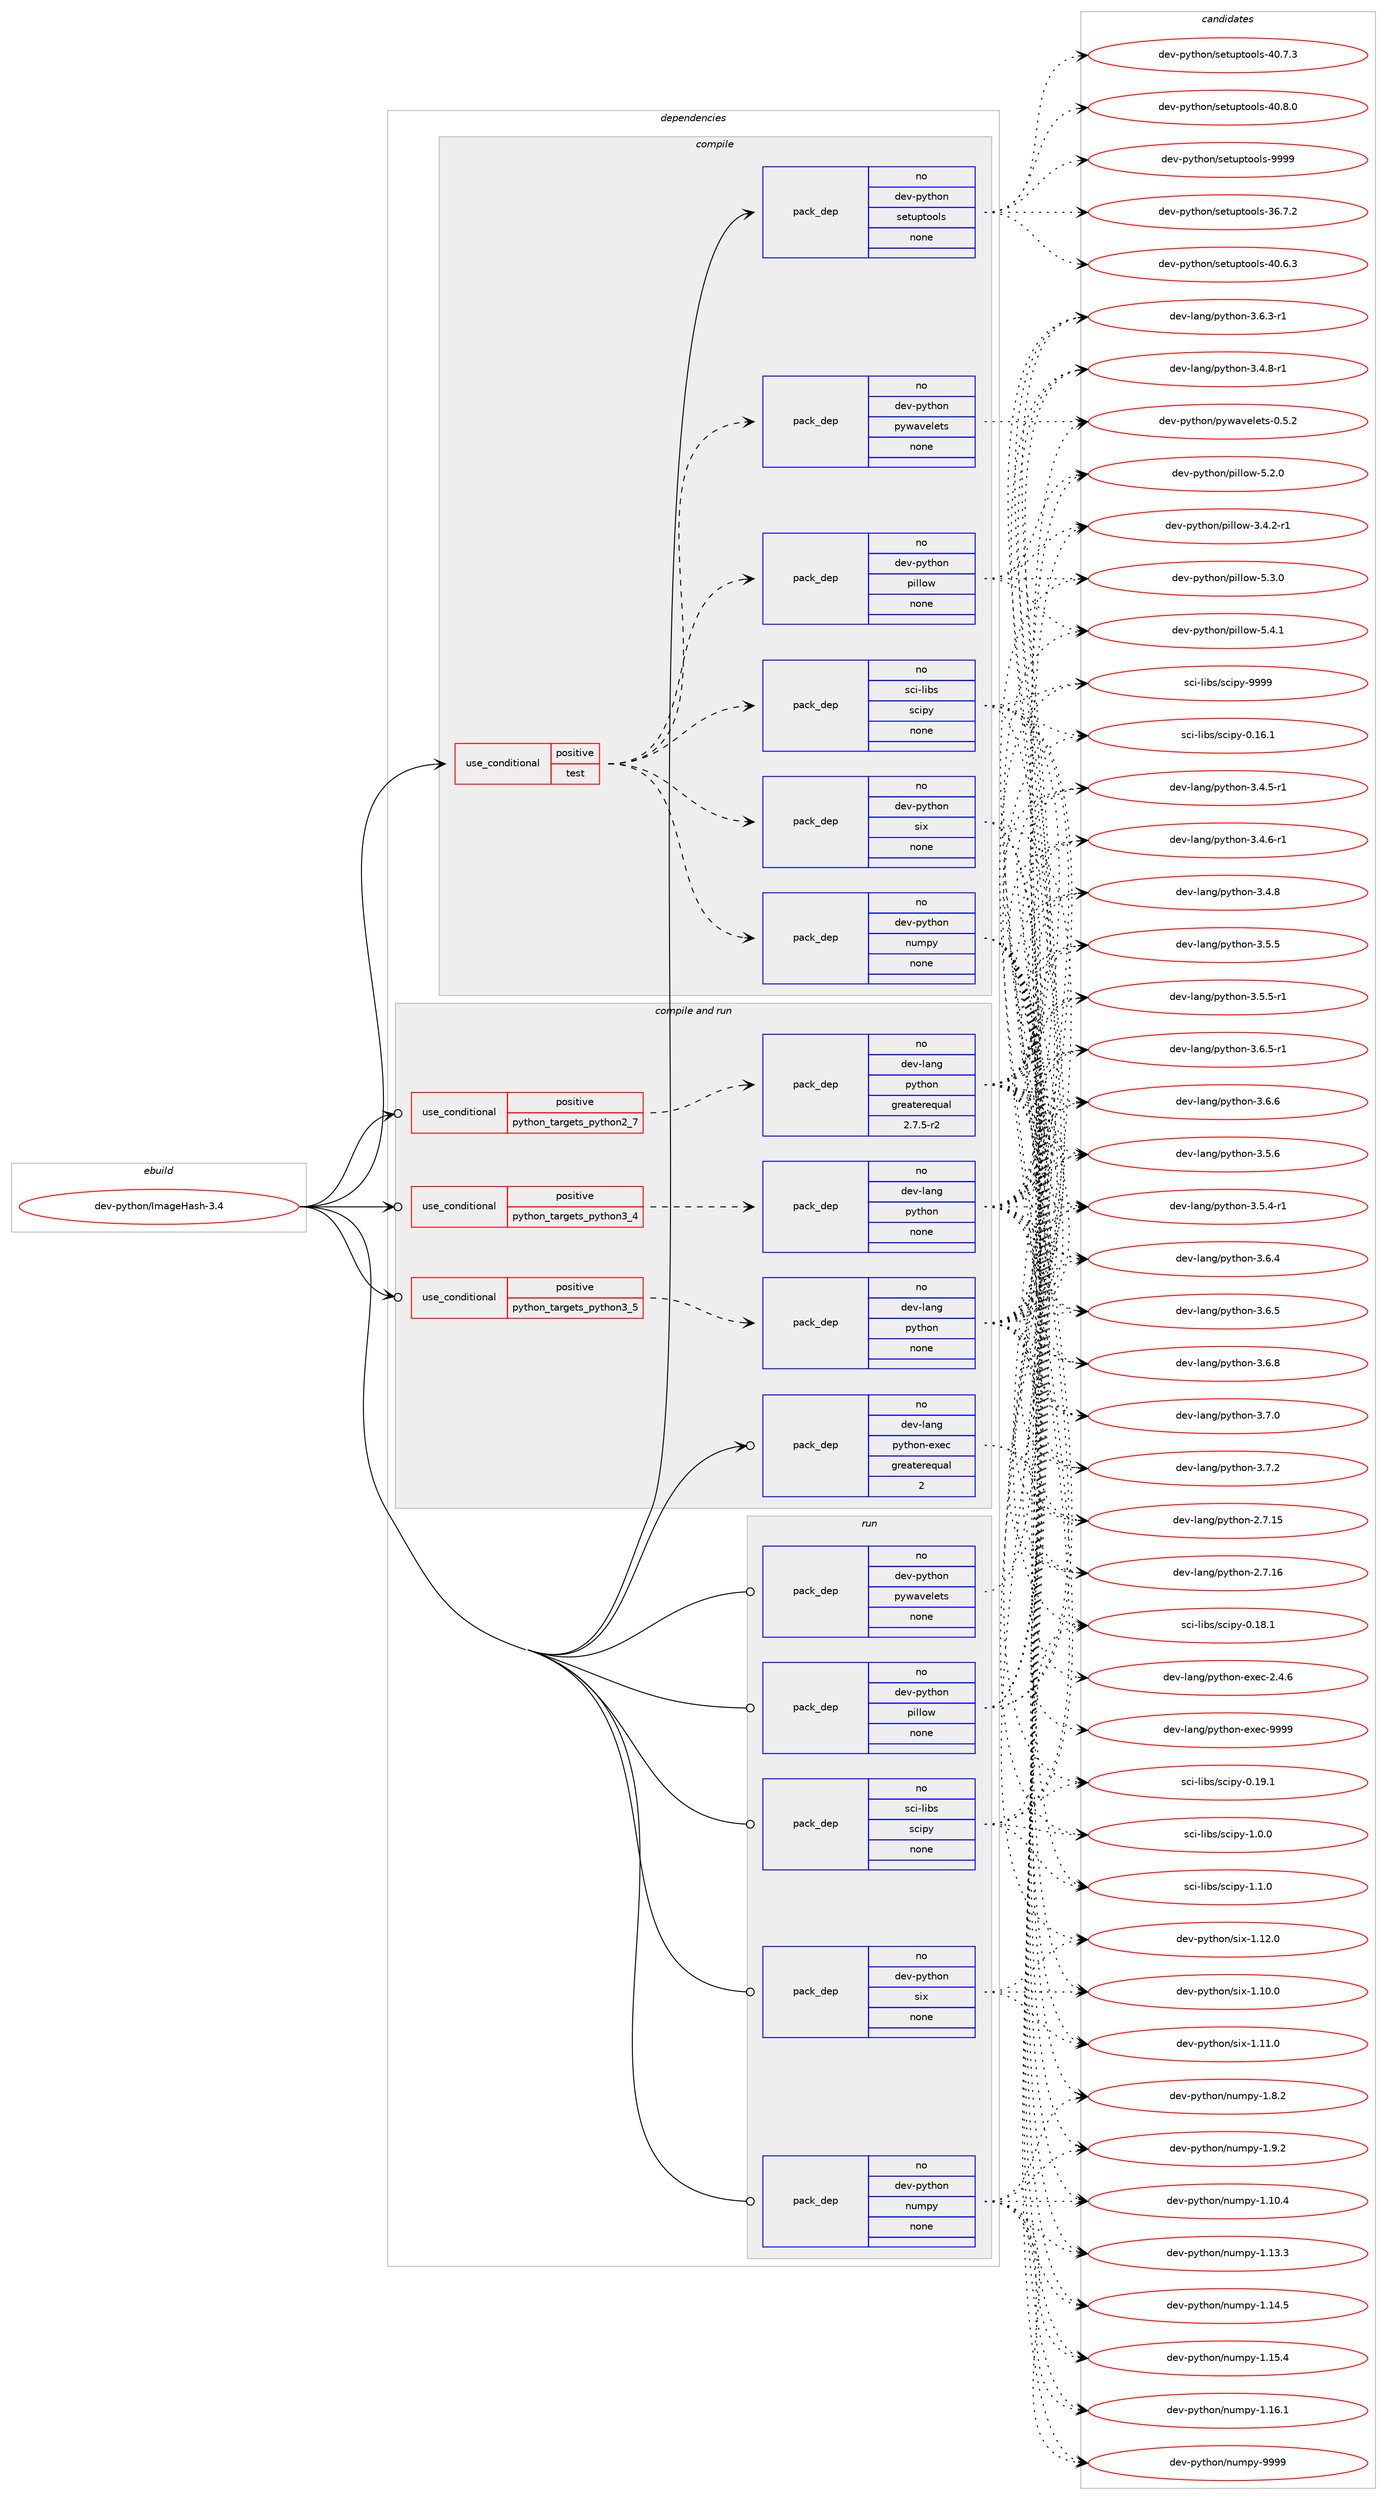 digraph prolog {

# *************
# Graph options
# *************

newrank=true;
concentrate=true;
compound=true;
graph [rankdir=LR,fontname=Helvetica,fontsize=10,ranksep=1.5];#, ranksep=2.5, nodesep=0.2];
edge  [arrowhead=vee];
node  [fontname=Helvetica,fontsize=10];

# **********
# The ebuild
# **********

subgraph cluster_leftcol {
color=gray;
rank=same;
label=<<i>ebuild</i>>;
id [label="dev-python/ImageHash-3.4", color=red, width=4, href="../dev-python/ImageHash-3.4.svg"];
}

# ****************
# The dependencies
# ****************

subgraph cluster_midcol {
color=gray;
label=<<i>dependencies</i>>;
subgraph cluster_compile {
fillcolor="#eeeeee";
style=filled;
label=<<i>compile</i>>;
subgraph cond370267 {
dependency1396684 [label=<<TABLE BORDER="0" CELLBORDER="1" CELLSPACING="0" CELLPADDING="4"><TR><TD ROWSPAN="3" CELLPADDING="10">use_conditional</TD></TR><TR><TD>positive</TD></TR><TR><TD>test</TD></TR></TABLE>>, shape=none, color=red];
subgraph pack1003193 {
dependency1396685 [label=<<TABLE BORDER="0" CELLBORDER="1" CELLSPACING="0" CELLPADDING="4" WIDTH="220"><TR><TD ROWSPAN="6" CELLPADDING="30">pack_dep</TD></TR><TR><TD WIDTH="110">no</TD></TR><TR><TD>dev-python</TD></TR><TR><TD>numpy</TD></TR><TR><TD>none</TD></TR><TR><TD></TD></TR></TABLE>>, shape=none, color=blue];
}
dependency1396684:e -> dependency1396685:w [weight=20,style="dashed",arrowhead="vee"];
subgraph pack1003194 {
dependency1396686 [label=<<TABLE BORDER="0" CELLBORDER="1" CELLSPACING="0" CELLPADDING="4" WIDTH="220"><TR><TD ROWSPAN="6" CELLPADDING="30">pack_dep</TD></TR><TR><TD WIDTH="110">no</TD></TR><TR><TD>dev-python</TD></TR><TR><TD>pillow</TD></TR><TR><TD>none</TD></TR><TR><TD></TD></TR></TABLE>>, shape=none, color=blue];
}
dependency1396684:e -> dependency1396686:w [weight=20,style="dashed",arrowhead="vee"];
subgraph pack1003195 {
dependency1396687 [label=<<TABLE BORDER="0" CELLBORDER="1" CELLSPACING="0" CELLPADDING="4" WIDTH="220"><TR><TD ROWSPAN="6" CELLPADDING="30">pack_dep</TD></TR><TR><TD WIDTH="110">no</TD></TR><TR><TD>dev-python</TD></TR><TR><TD>pywavelets</TD></TR><TR><TD>none</TD></TR><TR><TD></TD></TR></TABLE>>, shape=none, color=blue];
}
dependency1396684:e -> dependency1396687:w [weight=20,style="dashed",arrowhead="vee"];
subgraph pack1003196 {
dependency1396688 [label=<<TABLE BORDER="0" CELLBORDER="1" CELLSPACING="0" CELLPADDING="4" WIDTH="220"><TR><TD ROWSPAN="6" CELLPADDING="30">pack_dep</TD></TR><TR><TD WIDTH="110">no</TD></TR><TR><TD>dev-python</TD></TR><TR><TD>six</TD></TR><TR><TD>none</TD></TR><TR><TD></TD></TR></TABLE>>, shape=none, color=blue];
}
dependency1396684:e -> dependency1396688:w [weight=20,style="dashed",arrowhead="vee"];
subgraph pack1003197 {
dependency1396689 [label=<<TABLE BORDER="0" CELLBORDER="1" CELLSPACING="0" CELLPADDING="4" WIDTH="220"><TR><TD ROWSPAN="6" CELLPADDING="30">pack_dep</TD></TR><TR><TD WIDTH="110">no</TD></TR><TR><TD>sci-libs</TD></TR><TR><TD>scipy</TD></TR><TR><TD>none</TD></TR><TR><TD></TD></TR></TABLE>>, shape=none, color=blue];
}
dependency1396684:e -> dependency1396689:w [weight=20,style="dashed",arrowhead="vee"];
}
id:e -> dependency1396684:w [weight=20,style="solid",arrowhead="vee"];
subgraph pack1003198 {
dependency1396690 [label=<<TABLE BORDER="0" CELLBORDER="1" CELLSPACING="0" CELLPADDING="4" WIDTH="220"><TR><TD ROWSPAN="6" CELLPADDING="30">pack_dep</TD></TR><TR><TD WIDTH="110">no</TD></TR><TR><TD>dev-python</TD></TR><TR><TD>setuptools</TD></TR><TR><TD>none</TD></TR><TR><TD></TD></TR></TABLE>>, shape=none, color=blue];
}
id:e -> dependency1396690:w [weight=20,style="solid",arrowhead="vee"];
}
subgraph cluster_compileandrun {
fillcolor="#eeeeee";
style=filled;
label=<<i>compile and run</i>>;
subgraph cond370268 {
dependency1396691 [label=<<TABLE BORDER="0" CELLBORDER="1" CELLSPACING="0" CELLPADDING="4"><TR><TD ROWSPAN="3" CELLPADDING="10">use_conditional</TD></TR><TR><TD>positive</TD></TR><TR><TD>python_targets_python2_7</TD></TR></TABLE>>, shape=none, color=red];
subgraph pack1003199 {
dependency1396692 [label=<<TABLE BORDER="0" CELLBORDER="1" CELLSPACING="0" CELLPADDING="4" WIDTH="220"><TR><TD ROWSPAN="6" CELLPADDING="30">pack_dep</TD></TR><TR><TD WIDTH="110">no</TD></TR><TR><TD>dev-lang</TD></TR><TR><TD>python</TD></TR><TR><TD>greaterequal</TD></TR><TR><TD>2.7.5-r2</TD></TR></TABLE>>, shape=none, color=blue];
}
dependency1396691:e -> dependency1396692:w [weight=20,style="dashed",arrowhead="vee"];
}
id:e -> dependency1396691:w [weight=20,style="solid",arrowhead="odotvee"];
subgraph cond370269 {
dependency1396693 [label=<<TABLE BORDER="0" CELLBORDER="1" CELLSPACING="0" CELLPADDING="4"><TR><TD ROWSPAN="3" CELLPADDING="10">use_conditional</TD></TR><TR><TD>positive</TD></TR><TR><TD>python_targets_python3_4</TD></TR></TABLE>>, shape=none, color=red];
subgraph pack1003200 {
dependency1396694 [label=<<TABLE BORDER="0" CELLBORDER="1" CELLSPACING="0" CELLPADDING="4" WIDTH="220"><TR><TD ROWSPAN="6" CELLPADDING="30">pack_dep</TD></TR><TR><TD WIDTH="110">no</TD></TR><TR><TD>dev-lang</TD></TR><TR><TD>python</TD></TR><TR><TD>none</TD></TR><TR><TD></TD></TR></TABLE>>, shape=none, color=blue];
}
dependency1396693:e -> dependency1396694:w [weight=20,style="dashed",arrowhead="vee"];
}
id:e -> dependency1396693:w [weight=20,style="solid",arrowhead="odotvee"];
subgraph cond370270 {
dependency1396695 [label=<<TABLE BORDER="0" CELLBORDER="1" CELLSPACING="0" CELLPADDING="4"><TR><TD ROWSPAN="3" CELLPADDING="10">use_conditional</TD></TR><TR><TD>positive</TD></TR><TR><TD>python_targets_python3_5</TD></TR></TABLE>>, shape=none, color=red];
subgraph pack1003201 {
dependency1396696 [label=<<TABLE BORDER="0" CELLBORDER="1" CELLSPACING="0" CELLPADDING="4" WIDTH="220"><TR><TD ROWSPAN="6" CELLPADDING="30">pack_dep</TD></TR><TR><TD WIDTH="110">no</TD></TR><TR><TD>dev-lang</TD></TR><TR><TD>python</TD></TR><TR><TD>none</TD></TR><TR><TD></TD></TR></TABLE>>, shape=none, color=blue];
}
dependency1396695:e -> dependency1396696:w [weight=20,style="dashed",arrowhead="vee"];
}
id:e -> dependency1396695:w [weight=20,style="solid",arrowhead="odotvee"];
subgraph pack1003202 {
dependency1396697 [label=<<TABLE BORDER="0" CELLBORDER="1" CELLSPACING="0" CELLPADDING="4" WIDTH="220"><TR><TD ROWSPAN="6" CELLPADDING="30">pack_dep</TD></TR><TR><TD WIDTH="110">no</TD></TR><TR><TD>dev-lang</TD></TR><TR><TD>python-exec</TD></TR><TR><TD>greaterequal</TD></TR><TR><TD>2</TD></TR></TABLE>>, shape=none, color=blue];
}
id:e -> dependency1396697:w [weight=20,style="solid",arrowhead="odotvee"];
}
subgraph cluster_run {
fillcolor="#eeeeee";
style=filled;
label=<<i>run</i>>;
subgraph pack1003203 {
dependency1396698 [label=<<TABLE BORDER="0" CELLBORDER="1" CELLSPACING="0" CELLPADDING="4" WIDTH="220"><TR><TD ROWSPAN="6" CELLPADDING="30">pack_dep</TD></TR><TR><TD WIDTH="110">no</TD></TR><TR><TD>dev-python</TD></TR><TR><TD>numpy</TD></TR><TR><TD>none</TD></TR><TR><TD></TD></TR></TABLE>>, shape=none, color=blue];
}
id:e -> dependency1396698:w [weight=20,style="solid",arrowhead="odot"];
subgraph pack1003204 {
dependency1396699 [label=<<TABLE BORDER="0" CELLBORDER="1" CELLSPACING="0" CELLPADDING="4" WIDTH="220"><TR><TD ROWSPAN="6" CELLPADDING="30">pack_dep</TD></TR><TR><TD WIDTH="110">no</TD></TR><TR><TD>dev-python</TD></TR><TR><TD>pillow</TD></TR><TR><TD>none</TD></TR><TR><TD></TD></TR></TABLE>>, shape=none, color=blue];
}
id:e -> dependency1396699:w [weight=20,style="solid",arrowhead="odot"];
subgraph pack1003205 {
dependency1396700 [label=<<TABLE BORDER="0" CELLBORDER="1" CELLSPACING="0" CELLPADDING="4" WIDTH="220"><TR><TD ROWSPAN="6" CELLPADDING="30">pack_dep</TD></TR><TR><TD WIDTH="110">no</TD></TR><TR><TD>dev-python</TD></TR><TR><TD>pywavelets</TD></TR><TR><TD>none</TD></TR><TR><TD></TD></TR></TABLE>>, shape=none, color=blue];
}
id:e -> dependency1396700:w [weight=20,style="solid",arrowhead="odot"];
subgraph pack1003206 {
dependency1396701 [label=<<TABLE BORDER="0" CELLBORDER="1" CELLSPACING="0" CELLPADDING="4" WIDTH="220"><TR><TD ROWSPAN="6" CELLPADDING="30">pack_dep</TD></TR><TR><TD WIDTH="110">no</TD></TR><TR><TD>dev-python</TD></TR><TR><TD>six</TD></TR><TR><TD>none</TD></TR><TR><TD></TD></TR></TABLE>>, shape=none, color=blue];
}
id:e -> dependency1396701:w [weight=20,style="solid",arrowhead="odot"];
subgraph pack1003207 {
dependency1396702 [label=<<TABLE BORDER="0" CELLBORDER="1" CELLSPACING="0" CELLPADDING="4" WIDTH="220"><TR><TD ROWSPAN="6" CELLPADDING="30">pack_dep</TD></TR><TR><TD WIDTH="110">no</TD></TR><TR><TD>sci-libs</TD></TR><TR><TD>scipy</TD></TR><TR><TD>none</TD></TR><TR><TD></TD></TR></TABLE>>, shape=none, color=blue];
}
id:e -> dependency1396702:w [weight=20,style="solid",arrowhead="odot"];
}
}

# **************
# The candidates
# **************

subgraph cluster_choices {
rank=same;
color=gray;
label=<<i>candidates</i>>;

subgraph choice1003193 {
color=black;
nodesep=1;
choice100101118451121211161041111104711011710911212145494649484652 [label="dev-python/numpy-1.10.4", color=red, width=4,href="../dev-python/numpy-1.10.4.svg"];
choice100101118451121211161041111104711011710911212145494649514651 [label="dev-python/numpy-1.13.3", color=red, width=4,href="../dev-python/numpy-1.13.3.svg"];
choice100101118451121211161041111104711011710911212145494649524653 [label="dev-python/numpy-1.14.5", color=red, width=4,href="../dev-python/numpy-1.14.5.svg"];
choice100101118451121211161041111104711011710911212145494649534652 [label="dev-python/numpy-1.15.4", color=red, width=4,href="../dev-python/numpy-1.15.4.svg"];
choice100101118451121211161041111104711011710911212145494649544649 [label="dev-python/numpy-1.16.1", color=red, width=4,href="../dev-python/numpy-1.16.1.svg"];
choice1001011184511212111610411111047110117109112121454946564650 [label="dev-python/numpy-1.8.2", color=red, width=4,href="../dev-python/numpy-1.8.2.svg"];
choice1001011184511212111610411111047110117109112121454946574650 [label="dev-python/numpy-1.9.2", color=red, width=4,href="../dev-python/numpy-1.9.2.svg"];
choice10010111845112121116104111110471101171091121214557575757 [label="dev-python/numpy-9999", color=red, width=4,href="../dev-python/numpy-9999.svg"];
dependency1396685:e -> choice100101118451121211161041111104711011710911212145494649484652:w [style=dotted,weight="100"];
dependency1396685:e -> choice100101118451121211161041111104711011710911212145494649514651:w [style=dotted,weight="100"];
dependency1396685:e -> choice100101118451121211161041111104711011710911212145494649524653:w [style=dotted,weight="100"];
dependency1396685:e -> choice100101118451121211161041111104711011710911212145494649534652:w [style=dotted,weight="100"];
dependency1396685:e -> choice100101118451121211161041111104711011710911212145494649544649:w [style=dotted,weight="100"];
dependency1396685:e -> choice1001011184511212111610411111047110117109112121454946564650:w [style=dotted,weight="100"];
dependency1396685:e -> choice1001011184511212111610411111047110117109112121454946574650:w [style=dotted,weight="100"];
dependency1396685:e -> choice10010111845112121116104111110471101171091121214557575757:w [style=dotted,weight="100"];
}
subgraph choice1003194 {
color=black;
nodesep=1;
choice10010111845112121116104111110471121051081081111194551465246504511449 [label="dev-python/pillow-3.4.2-r1", color=red, width=4,href="../dev-python/pillow-3.4.2-r1.svg"];
choice1001011184511212111610411111047112105108108111119455346504648 [label="dev-python/pillow-5.2.0", color=red, width=4,href="../dev-python/pillow-5.2.0.svg"];
choice1001011184511212111610411111047112105108108111119455346514648 [label="dev-python/pillow-5.3.0", color=red, width=4,href="../dev-python/pillow-5.3.0.svg"];
choice1001011184511212111610411111047112105108108111119455346524649 [label="dev-python/pillow-5.4.1", color=red, width=4,href="../dev-python/pillow-5.4.1.svg"];
dependency1396686:e -> choice10010111845112121116104111110471121051081081111194551465246504511449:w [style=dotted,weight="100"];
dependency1396686:e -> choice1001011184511212111610411111047112105108108111119455346504648:w [style=dotted,weight="100"];
dependency1396686:e -> choice1001011184511212111610411111047112105108108111119455346514648:w [style=dotted,weight="100"];
dependency1396686:e -> choice1001011184511212111610411111047112105108108111119455346524649:w [style=dotted,weight="100"];
}
subgraph choice1003195 {
color=black;
nodesep=1;
choice100101118451121211161041111104711212111997118101108101116115454846534650 [label="dev-python/pywavelets-0.5.2", color=red, width=4,href="../dev-python/pywavelets-0.5.2.svg"];
dependency1396687:e -> choice100101118451121211161041111104711212111997118101108101116115454846534650:w [style=dotted,weight="100"];
}
subgraph choice1003196 {
color=black;
nodesep=1;
choice100101118451121211161041111104711510512045494649484648 [label="dev-python/six-1.10.0", color=red, width=4,href="../dev-python/six-1.10.0.svg"];
choice100101118451121211161041111104711510512045494649494648 [label="dev-python/six-1.11.0", color=red, width=4,href="../dev-python/six-1.11.0.svg"];
choice100101118451121211161041111104711510512045494649504648 [label="dev-python/six-1.12.0", color=red, width=4,href="../dev-python/six-1.12.0.svg"];
dependency1396688:e -> choice100101118451121211161041111104711510512045494649484648:w [style=dotted,weight="100"];
dependency1396688:e -> choice100101118451121211161041111104711510512045494649494648:w [style=dotted,weight="100"];
dependency1396688:e -> choice100101118451121211161041111104711510512045494649504648:w [style=dotted,weight="100"];
}
subgraph choice1003197 {
color=black;
nodesep=1;
choice115991054510810598115471159910511212145484649544649 [label="sci-libs/scipy-0.16.1", color=red, width=4,href="../sci-libs/scipy-0.16.1.svg"];
choice115991054510810598115471159910511212145484649564649 [label="sci-libs/scipy-0.18.1", color=red, width=4,href="../sci-libs/scipy-0.18.1.svg"];
choice115991054510810598115471159910511212145484649574649 [label="sci-libs/scipy-0.19.1", color=red, width=4,href="../sci-libs/scipy-0.19.1.svg"];
choice1159910545108105981154711599105112121454946484648 [label="sci-libs/scipy-1.0.0", color=red, width=4,href="../sci-libs/scipy-1.0.0.svg"];
choice1159910545108105981154711599105112121454946494648 [label="sci-libs/scipy-1.1.0", color=red, width=4,href="../sci-libs/scipy-1.1.0.svg"];
choice11599105451081059811547115991051121214557575757 [label="sci-libs/scipy-9999", color=red, width=4,href="../sci-libs/scipy-9999.svg"];
dependency1396689:e -> choice115991054510810598115471159910511212145484649544649:w [style=dotted,weight="100"];
dependency1396689:e -> choice115991054510810598115471159910511212145484649564649:w [style=dotted,weight="100"];
dependency1396689:e -> choice115991054510810598115471159910511212145484649574649:w [style=dotted,weight="100"];
dependency1396689:e -> choice1159910545108105981154711599105112121454946484648:w [style=dotted,weight="100"];
dependency1396689:e -> choice1159910545108105981154711599105112121454946494648:w [style=dotted,weight="100"];
dependency1396689:e -> choice11599105451081059811547115991051121214557575757:w [style=dotted,weight="100"];
}
subgraph choice1003198 {
color=black;
nodesep=1;
choice100101118451121211161041111104711510111611711211611111110811545515446554650 [label="dev-python/setuptools-36.7.2", color=red, width=4,href="../dev-python/setuptools-36.7.2.svg"];
choice100101118451121211161041111104711510111611711211611111110811545524846544651 [label="dev-python/setuptools-40.6.3", color=red, width=4,href="../dev-python/setuptools-40.6.3.svg"];
choice100101118451121211161041111104711510111611711211611111110811545524846554651 [label="dev-python/setuptools-40.7.3", color=red, width=4,href="../dev-python/setuptools-40.7.3.svg"];
choice100101118451121211161041111104711510111611711211611111110811545524846564648 [label="dev-python/setuptools-40.8.0", color=red, width=4,href="../dev-python/setuptools-40.8.0.svg"];
choice10010111845112121116104111110471151011161171121161111111081154557575757 [label="dev-python/setuptools-9999", color=red, width=4,href="../dev-python/setuptools-9999.svg"];
dependency1396690:e -> choice100101118451121211161041111104711510111611711211611111110811545515446554650:w [style=dotted,weight="100"];
dependency1396690:e -> choice100101118451121211161041111104711510111611711211611111110811545524846544651:w [style=dotted,weight="100"];
dependency1396690:e -> choice100101118451121211161041111104711510111611711211611111110811545524846554651:w [style=dotted,weight="100"];
dependency1396690:e -> choice100101118451121211161041111104711510111611711211611111110811545524846564648:w [style=dotted,weight="100"];
dependency1396690:e -> choice10010111845112121116104111110471151011161171121161111111081154557575757:w [style=dotted,weight="100"];
}
subgraph choice1003199 {
color=black;
nodesep=1;
choice10010111845108971101034711212111610411111045504655464953 [label="dev-lang/python-2.7.15", color=red, width=4,href="../dev-lang/python-2.7.15.svg"];
choice10010111845108971101034711212111610411111045504655464954 [label="dev-lang/python-2.7.16", color=red, width=4,href="../dev-lang/python-2.7.16.svg"];
choice1001011184510897110103471121211161041111104551465246534511449 [label="dev-lang/python-3.4.5-r1", color=red, width=4,href="../dev-lang/python-3.4.5-r1.svg"];
choice1001011184510897110103471121211161041111104551465246544511449 [label="dev-lang/python-3.4.6-r1", color=red, width=4,href="../dev-lang/python-3.4.6-r1.svg"];
choice100101118451089711010347112121116104111110455146524656 [label="dev-lang/python-3.4.8", color=red, width=4,href="../dev-lang/python-3.4.8.svg"];
choice1001011184510897110103471121211161041111104551465246564511449 [label="dev-lang/python-3.4.8-r1", color=red, width=4,href="../dev-lang/python-3.4.8-r1.svg"];
choice1001011184510897110103471121211161041111104551465346524511449 [label="dev-lang/python-3.5.4-r1", color=red, width=4,href="../dev-lang/python-3.5.4-r1.svg"];
choice100101118451089711010347112121116104111110455146534653 [label="dev-lang/python-3.5.5", color=red, width=4,href="../dev-lang/python-3.5.5.svg"];
choice1001011184510897110103471121211161041111104551465346534511449 [label="dev-lang/python-3.5.5-r1", color=red, width=4,href="../dev-lang/python-3.5.5-r1.svg"];
choice100101118451089711010347112121116104111110455146534654 [label="dev-lang/python-3.5.6", color=red, width=4,href="../dev-lang/python-3.5.6.svg"];
choice1001011184510897110103471121211161041111104551465446514511449 [label="dev-lang/python-3.6.3-r1", color=red, width=4,href="../dev-lang/python-3.6.3-r1.svg"];
choice100101118451089711010347112121116104111110455146544652 [label="dev-lang/python-3.6.4", color=red, width=4,href="../dev-lang/python-3.6.4.svg"];
choice100101118451089711010347112121116104111110455146544653 [label="dev-lang/python-3.6.5", color=red, width=4,href="../dev-lang/python-3.6.5.svg"];
choice1001011184510897110103471121211161041111104551465446534511449 [label="dev-lang/python-3.6.5-r1", color=red, width=4,href="../dev-lang/python-3.6.5-r1.svg"];
choice100101118451089711010347112121116104111110455146544654 [label="dev-lang/python-3.6.6", color=red, width=4,href="../dev-lang/python-3.6.6.svg"];
choice100101118451089711010347112121116104111110455146544656 [label="dev-lang/python-3.6.8", color=red, width=4,href="../dev-lang/python-3.6.8.svg"];
choice100101118451089711010347112121116104111110455146554648 [label="dev-lang/python-3.7.0", color=red, width=4,href="../dev-lang/python-3.7.0.svg"];
choice100101118451089711010347112121116104111110455146554650 [label="dev-lang/python-3.7.2", color=red, width=4,href="../dev-lang/python-3.7.2.svg"];
dependency1396692:e -> choice10010111845108971101034711212111610411111045504655464953:w [style=dotted,weight="100"];
dependency1396692:e -> choice10010111845108971101034711212111610411111045504655464954:w [style=dotted,weight="100"];
dependency1396692:e -> choice1001011184510897110103471121211161041111104551465246534511449:w [style=dotted,weight="100"];
dependency1396692:e -> choice1001011184510897110103471121211161041111104551465246544511449:w [style=dotted,weight="100"];
dependency1396692:e -> choice100101118451089711010347112121116104111110455146524656:w [style=dotted,weight="100"];
dependency1396692:e -> choice1001011184510897110103471121211161041111104551465246564511449:w [style=dotted,weight="100"];
dependency1396692:e -> choice1001011184510897110103471121211161041111104551465346524511449:w [style=dotted,weight="100"];
dependency1396692:e -> choice100101118451089711010347112121116104111110455146534653:w [style=dotted,weight="100"];
dependency1396692:e -> choice1001011184510897110103471121211161041111104551465346534511449:w [style=dotted,weight="100"];
dependency1396692:e -> choice100101118451089711010347112121116104111110455146534654:w [style=dotted,weight="100"];
dependency1396692:e -> choice1001011184510897110103471121211161041111104551465446514511449:w [style=dotted,weight="100"];
dependency1396692:e -> choice100101118451089711010347112121116104111110455146544652:w [style=dotted,weight="100"];
dependency1396692:e -> choice100101118451089711010347112121116104111110455146544653:w [style=dotted,weight="100"];
dependency1396692:e -> choice1001011184510897110103471121211161041111104551465446534511449:w [style=dotted,weight="100"];
dependency1396692:e -> choice100101118451089711010347112121116104111110455146544654:w [style=dotted,weight="100"];
dependency1396692:e -> choice100101118451089711010347112121116104111110455146544656:w [style=dotted,weight="100"];
dependency1396692:e -> choice100101118451089711010347112121116104111110455146554648:w [style=dotted,weight="100"];
dependency1396692:e -> choice100101118451089711010347112121116104111110455146554650:w [style=dotted,weight="100"];
}
subgraph choice1003200 {
color=black;
nodesep=1;
choice10010111845108971101034711212111610411111045504655464953 [label="dev-lang/python-2.7.15", color=red, width=4,href="../dev-lang/python-2.7.15.svg"];
choice10010111845108971101034711212111610411111045504655464954 [label="dev-lang/python-2.7.16", color=red, width=4,href="../dev-lang/python-2.7.16.svg"];
choice1001011184510897110103471121211161041111104551465246534511449 [label="dev-lang/python-3.4.5-r1", color=red, width=4,href="../dev-lang/python-3.4.5-r1.svg"];
choice1001011184510897110103471121211161041111104551465246544511449 [label="dev-lang/python-3.4.6-r1", color=red, width=4,href="../dev-lang/python-3.4.6-r1.svg"];
choice100101118451089711010347112121116104111110455146524656 [label="dev-lang/python-3.4.8", color=red, width=4,href="../dev-lang/python-3.4.8.svg"];
choice1001011184510897110103471121211161041111104551465246564511449 [label="dev-lang/python-3.4.8-r1", color=red, width=4,href="../dev-lang/python-3.4.8-r1.svg"];
choice1001011184510897110103471121211161041111104551465346524511449 [label="dev-lang/python-3.5.4-r1", color=red, width=4,href="../dev-lang/python-3.5.4-r1.svg"];
choice100101118451089711010347112121116104111110455146534653 [label="dev-lang/python-3.5.5", color=red, width=4,href="../dev-lang/python-3.5.5.svg"];
choice1001011184510897110103471121211161041111104551465346534511449 [label="dev-lang/python-3.5.5-r1", color=red, width=4,href="../dev-lang/python-3.5.5-r1.svg"];
choice100101118451089711010347112121116104111110455146534654 [label="dev-lang/python-3.5.6", color=red, width=4,href="../dev-lang/python-3.5.6.svg"];
choice1001011184510897110103471121211161041111104551465446514511449 [label="dev-lang/python-3.6.3-r1", color=red, width=4,href="../dev-lang/python-3.6.3-r1.svg"];
choice100101118451089711010347112121116104111110455146544652 [label="dev-lang/python-3.6.4", color=red, width=4,href="../dev-lang/python-3.6.4.svg"];
choice100101118451089711010347112121116104111110455146544653 [label="dev-lang/python-3.6.5", color=red, width=4,href="../dev-lang/python-3.6.5.svg"];
choice1001011184510897110103471121211161041111104551465446534511449 [label="dev-lang/python-3.6.5-r1", color=red, width=4,href="../dev-lang/python-3.6.5-r1.svg"];
choice100101118451089711010347112121116104111110455146544654 [label="dev-lang/python-3.6.6", color=red, width=4,href="../dev-lang/python-3.6.6.svg"];
choice100101118451089711010347112121116104111110455146544656 [label="dev-lang/python-3.6.8", color=red, width=4,href="../dev-lang/python-3.6.8.svg"];
choice100101118451089711010347112121116104111110455146554648 [label="dev-lang/python-3.7.0", color=red, width=4,href="../dev-lang/python-3.7.0.svg"];
choice100101118451089711010347112121116104111110455146554650 [label="dev-lang/python-3.7.2", color=red, width=4,href="../dev-lang/python-3.7.2.svg"];
dependency1396694:e -> choice10010111845108971101034711212111610411111045504655464953:w [style=dotted,weight="100"];
dependency1396694:e -> choice10010111845108971101034711212111610411111045504655464954:w [style=dotted,weight="100"];
dependency1396694:e -> choice1001011184510897110103471121211161041111104551465246534511449:w [style=dotted,weight="100"];
dependency1396694:e -> choice1001011184510897110103471121211161041111104551465246544511449:w [style=dotted,weight="100"];
dependency1396694:e -> choice100101118451089711010347112121116104111110455146524656:w [style=dotted,weight="100"];
dependency1396694:e -> choice1001011184510897110103471121211161041111104551465246564511449:w [style=dotted,weight="100"];
dependency1396694:e -> choice1001011184510897110103471121211161041111104551465346524511449:w [style=dotted,weight="100"];
dependency1396694:e -> choice100101118451089711010347112121116104111110455146534653:w [style=dotted,weight="100"];
dependency1396694:e -> choice1001011184510897110103471121211161041111104551465346534511449:w [style=dotted,weight="100"];
dependency1396694:e -> choice100101118451089711010347112121116104111110455146534654:w [style=dotted,weight="100"];
dependency1396694:e -> choice1001011184510897110103471121211161041111104551465446514511449:w [style=dotted,weight="100"];
dependency1396694:e -> choice100101118451089711010347112121116104111110455146544652:w [style=dotted,weight="100"];
dependency1396694:e -> choice100101118451089711010347112121116104111110455146544653:w [style=dotted,weight="100"];
dependency1396694:e -> choice1001011184510897110103471121211161041111104551465446534511449:w [style=dotted,weight="100"];
dependency1396694:e -> choice100101118451089711010347112121116104111110455146544654:w [style=dotted,weight="100"];
dependency1396694:e -> choice100101118451089711010347112121116104111110455146544656:w [style=dotted,weight="100"];
dependency1396694:e -> choice100101118451089711010347112121116104111110455146554648:w [style=dotted,weight="100"];
dependency1396694:e -> choice100101118451089711010347112121116104111110455146554650:w [style=dotted,weight="100"];
}
subgraph choice1003201 {
color=black;
nodesep=1;
choice10010111845108971101034711212111610411111045504655464953 [label="dev-lang/python-2.7.15", color=red, width=4,href="../dev-lang/python-2.7.15.svg"];
choice10010111845108971101034711212111610411111045504655464954 [label="dev-lang/python-2.7.16", color=red, width=4,href="../dev-lang/python-2.7.16.svg"];
choice1001011184510897110103471121211161041111104551465246534511449 [label="dev-lang/python-3.4.5-r1", color=red, width=4,href="../dev-lang/python-3.4.5-r1.svg"];
choice1001011184510897110103471121211161041111104551465246544511449 [label="dev-lang/python-3.4.6-r1", color=red, width=4,href="../dev-lang/python-3.4.6-r1.svg"];
choice100101118451089711010347112121116104111110455146524656 [label="dev-lang/python-3.4.8", color=red, width=4,href="../dev-lang/python-3.4.8.svg"];
choice1001011184510897110103471121211161041111104551465246564511449 [label="dev-lang/python-3.4.8-r1", color=red, width=4,href="../dev-lang/python-3.4.8-r1.svg"];
choice1001011184510897110103471121211161041111104551465346524511449 [label="dev-lang/python-3.5.4-r1", color=red, width=4,href="../dev-lang/python-3.5.4-r1.svg"];
choice100101118451089711010347112121116104111110455146534653 [label="dev-lang/python-3.5.5", color=red, width=4,href="../dev-lang/python-3.5.5.svg"];
choice1001011184510897110103471121211161041111104551465346534511449 [label="dev-lang/python-3.5.5-r1", color=red, width=4,href="../dev-lang/python-3.5.5-r1.svg"];
choice100101118451089711010347112121116104111110455146534654 [label="dev-lang/python-3.5.6", color=red, width=4,href="../dev-lang/python-3.5.6.svg"];
choice1001011184510897110103471121211161041111104551465446514511449 [label="dev-lang/python-3.6.3-r1", color=red, width=4,href="../dev-lang/python-3.6.3-r1.svg"];
choice100101118451089711010347112121116104111110455146544652 [label="dev-lang/python-3.6.4", color=red, width=4,href="../dev-lang/python-3.6.4.svg"];
choice100101118451089711010347112121116104111110455146544653 [label="dev-lang/python-3.6.5", color=red, width=4,href="../dev-lang/python-3.6.5.svg"];
choice1001011184510897110103471121211161041111104551465446534511449 [label="dev-lang/python-3.6.5-r1", color=red, width=4,href="../dev-lang/python-3.6.5-r1.svg"];
choice100101118451089711010347112121116104111110455146544654 [label="dev-lang/python-3.6.6", color=red, width=4,href="../dev-lang/python-3.6.6.svg"];
choice100101118451089711010347112121116104111110455146544656 [label="dev-lang/python-3.6.8", color=red, width=4,href="../dev-lang/python-3.6.8.svg"];
choice100101118451089711010347112121116104111110455146554648 [label="dev-lang/python-3.7.0", color=red, width=4,href="../dev-lang/python-3.7.0.svg"];
choice100101118451089711010347112121116104111110455146554650 [label="dev-lang/python-3.7.2", color=red, width=4,href="../dev-lang/python-3.7.2.svg"];
dependency1396696:e -> choice10010111845108971101034711212111610411111045504655464953:w [style=dotted,weight="100"];
dependency1396696:e -> choice10010111845108971101034711212111610411111045504655464954:w [style=dotted,weight="100"];
dependency1396696:e -> choice1001011184510897110103471121211161041111104551465246534511449:w [style=dotted,weight="100"];
dependency1396696:e -> choice1001011184510897110103471121211161041111104551465246544511449:w [style=dotted,weight="100"];
dependency1396696:e -> choice100101118451089711010347112121116104111110455146524656:w [style=dotted,weight="100"];
dependency1396696:e -> choice1001011184510897110103471121211161041111104551465246564511449:w [style=dotted,weight="100"];
dependency1396696:e -> choice1001011184510897110103471121211161041111104551465346524511449:w [style=dotted,weight="100"];
dependency1396696:e -> choice100101118451089711010347112121116104111110455146534653:w [style=dotted,weight="100"];
dependency1396696:e -> choice1001011184510897110103471121211161041111104551465346534511449:w [style=dotted,weight="100"];
dependency1396696:e -> choice100101118451089711010347112121116104111110455146534654:w [style=dotted,weight="100"];
dependency1396696:e -> choice1001011184510897110103471121211161041111104551465446514511449:w [style=dotted,weight="100"];
dependency1396696:e -> choice100101118451089711010347112121116104111110455146544652:w [style=dotted,weight="100"];
dependency1396696:e -> choice100101118451089711010347112121116104111110455146544653:w [style=dotted,weight="100"];
dependency1396696:e -> choice1001011184510897110103471121211161041111104551465446534511449:w [style=dotted,weight="100"];
dependency1396696:e -> choice100101118451089711010347112121116104111110455146544654:w [style=dotted,weight="100"];
dependency1396696:e -> choice100101118451089711010347112121116104111110455146544656:w [style=dotted,weight="100"];
dependency1396696:e -> choice100101118451089711010347112121116104111110455146554648:w [style=dotted,weight="100"];
dependency1396696:e -> choice100101118451089711010347112121116104111110455146554650:w [style=dotted,weight="100"];
}
subgraph choice1003202 {
color=black;
nodesep=1;
choice1001011184510897110103471121211161041111104510112010199455046524654 [label="dev-lang/python-exec-2.4.6", color=red, width=4,href="../dev-lang/python-exec-2.4.6.svg"];
choice10010111845108971101034711212111610411111045101120101994557575757 [label="dev-lang/python-exec-9999", color=red, width=4,href="../dev-lang/python-exec-9999.svg"];
dependency1396697:e -> choice1001011184510897110103471121211161041111104510112010199455046524654:w [style=dotted,weight="100"];
dependency1396697:e -> choice10010111845108971101034711212111610411111045101120101994557575757:w [style=dotted,weight="100"];
}
subgraph choice1003203 {
color=black;
nodesep=1;
choice100101118451121211161041111104711011710911212145494649484652 [label="dev-python/numpy-1.10.4", color=red, width=4,href="../dev-python/numpy-1.10.4.svg"];
choice100101118451121211161041111104711011710911212145494649514651 [label="dev-python/numpy-1.13.3", color=red, width=4,href="../dev-python/numpy-1.13.3.svg"];
choice100101118451121211161041111104711011710911212145494649524653 [label="dev-python/numpy-1.14.5", color=red, width=4,href="../dev-python/numpy-1.14.5.svg"];
choice100101118451121211161041111104711011710911212145494649534652 [label="dev-python/numpy-1.15.4", color=red, width=4,href="../dev-python/numpy-1.15.4.svg"];
choice100101118451121211161041111104711011710911212145494649544649 [label="dev-python/numpy-1.16.1", color=red, width=4,href="../dev-python/numpy-1.16.1.svg"];
choice1001011184511212111610411111047110117109112121454946564650 [label="dev-python/numpy-1.8.2", color=red, width=4,href="../dev-python/numpy-1.8.2.svg"];
choice1001011184511212111610411111047110117109112121454946574650 [label="dev-python/numpy-1.9.2", color=red, width=4,href="../dev-python/numpy-1.9.2.svg"];
choice10010111845112121116104111110471101171091121214557575757 [label="dev-python/numpy-9999", color=red, width=4,href="../dev-python/numpy-9999.svg"];
dependency1396698:e -> choice100101118451121211161041111104711011710911212145494649484652:w [style=dotted,weight="100"];
dependency1396698:e -> choice100101118451121211161041111104711011710911212145494649514651:w [style=dotted,weight="100"];
dependency1396698:e -> choice100101118451121211161041111104711011710911212145494649524653:w [style=dotted,weight="100"];
dependency1396698:e -> choice100101118451121211161041111104711011710911212145494649534652:w [style=dotted,weight="100"];
dependency1396698:e -> choice100101118451121211161041111104711011710911212145494649544649:w [style=dotted,weight="100"];
dependency1396698:e -> choice1001011184511212111610411111047110117109112121454946564650:w [style=dotted,weight="100"];
dependency1396698:e -> choice1001011184511212111610411111047110117109112121454946574650:w [style=dotted,weight="100"];
dependency1396698:e -> choice10010111845112121116104111110471101171091121214557575757:w [style=dotted,weight="100"];
}
subgraph choice1003204 {
color=black;
nodesep=1;
choice10010111845112121116104111110471121051081081111194551465246504511449 [label="dev-python/pillow-3.4.2-r1", color=red, width=4,href="../dev-python/pillow-3.4.2-r1.svg"];
choice1001011184511212111610411111047112105108108111119455346504648 [label="dev-python/pillow-5.2.0", color=red, width=4,href="../dev-python/pillow-5.2.0.svg"];
choice1001011184511212111610411111047112105108108111119455346514648 [label="dev-python/pillow-5.3.0", color=red, width=4,href="../dev-python/pillow-5.3.0.svg"];
choice1001011184511212111610411111047112105108108111119455346524649 [label="dev-python/pillow-5.4.1", color=red, width=4,href="../dev-python/pillow-5.4.1.svg"];
dependency1396699:e -> choice10010111845112121116104111110471121051081081111194551465246504511449:w [style=dotted,weight="100"];
dependency1396699:e -> choice1001011184511212111610411111047112105108108111119455346504648:w [style=dotted,weight="100"];
dependency1396699:e -> choice1001011184511212111610411111047112105108108111119455346514648:w [style=dotted,weight="100"];
dependency1396699:e -> choice1001011184511212111610411111047112105108108111119455346524649:w [style=dotted,weight="100"];
}
subgraph choice1003205 {
color=black;
nodesep=1;
choice100101118451121211161041111104711212111997118101108101116115454846534650 [label="dev-python/pywavelets-0.5.2", color=red, width=4,href="../dev-python/pywavelets-0.5.2.svg"];
dependency1396700:e -> choice100101118451121211161041111104711212111997118101108101116115454846534650:w [style=dotted,weight="100"];
}
subgraph choice1003206 {
color=black;
nodesep=1;
choice100101118451121211161041111104711510512045494649484648 [label="dev-python/six-1.10.0", color=red, width=4,href="../dev-python/six-1.10.0.svg"];
choice100101118451121211161041111104711510512045494649494648 [label="dev-python/six-1.11.0", color=red, width=4,href="../dev-python/six-1.11.0.svg"];
choice100101118451121211161041111104711510512045494649504648 [label="dev-python/six-1.12.0", color=red, width=4,href="../dev-python/six-1.12.0.svg"];
dependency1396701:e -> choice100101118451121211161041111104711510512045494649484648:w [style=dotted,weight="100"];
dependency1396701:e -> choice100101118451121211161041111104711510512045494649494648:w [style=dotted,weight="100"];
dependency1396701:e -> choice100101118451121211161041111104711510512045494649504648:w [style=dotted,weight="100"];
}
subgraph choice1003207 {
color=black;
nodesep=1;
choice115991054510810598115471159910511212145484649544649 [label="sci-libs/scipy-0.16.1", color=red, width=4,href="../sci-libs/scipy-0.16.1.svg"];
choice115991054510810598115471159910511212145484649564649 [label="sci-libs/scipy-0.18.1", color=red, width=4,href="../sci-libs/scipy-0.18.1.svg"];
choice115991054510810598115471159910511212145484649574649 [label="sci-libs/scipy-0.19.1", color=red, width=4,href="../sci-libs/scipy-0.19.1.svg"];
choice1159910545108105981154711599105112121454946484648 [label="sci-libs/scipy-1.0.0", color=red, width=4,href="../sci-libs/scipy-1.0.0.svg"];
choice1159910545108105981154711599105112121454946494648 [label="sci-libs/scipy-1.1.0", color=red, width=4,href="../sci-libs/scipy-1.1.0.svg"];
choice11599105451081059811547115991051121214557575757 [label="sci-libs/scipy-9999", color=red, width=4,href="../sci-libs/scipy-9999.svg"];
dependency1396702:e -> choice115991054510810598115471159910511212145484649544649:w [style=dotted,weight="100"];
dependency1396702:e -> choice115991054510810598115471159910511212145484649564649:w [style=dotted,weight="100"];
dependency1396702:e -> choice115991054510810598115471159910511212145484649574649:w [style=dotted,weight="100"];
dependency1396702:e -> choice1159910545108105981154711599105112121454946484648:w [style=dotted,weight="100"];
dependency1396702:e -> choice1159910545108105981154711599105112121454946494648:w [style=dotted,weight="100"];
dependency1396702:e -> choice11599105451081059811547115991051121214557575757:w [style=dotted,weight="100"];
}
}

}
